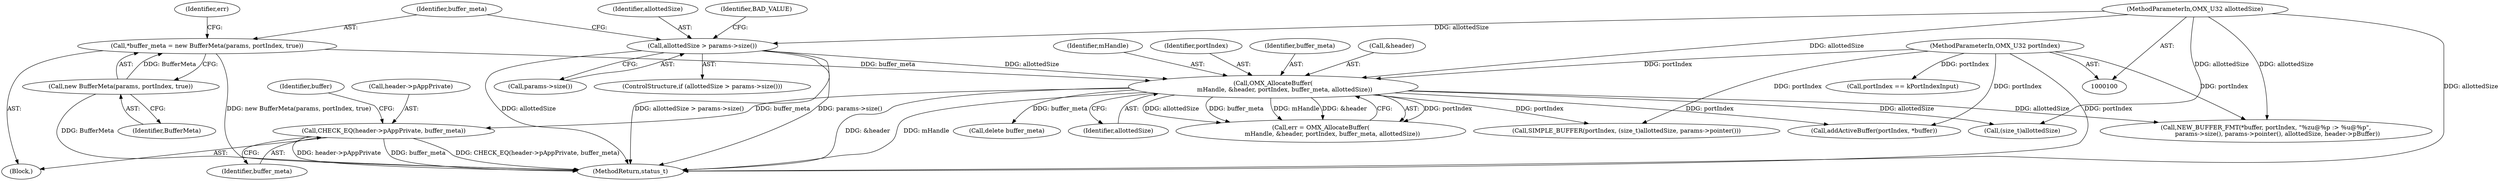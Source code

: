 digraph "0_Android_b351eabb428c7ca85a34513c64601f437923d576_3@pointer" {
"1000156" [label="(Call,CHECK_EQ(header->pAppPrivate, buffer_meta))"];
"1000123" [label="(Call,OMX_AllocateBuffer(\n            mHandle, &header, portIndex, buffer_meta, allottedSize))"];
"1000101" [label="(MethodParameterIn,OMX_U32 portIndex)"];
"1000115" [label="(Call,*buffer_meta = new BufferMeta(params, portIndex, true))"];
"1000117" [label="(Call,new BufferMeta(params, portIndex, true))"];
"1000108" [label="(Call,allottedSize > params->size())"];
"1000104" [label="(MethodParameterIn,OMX_U32 allottedSize)"];
"1000124" [label="(Identifier,mHandle)"];
"1000117" [label="(Call,new BufferMeta(params, portIndex, true))"];
"1000122" [label="(Identifier,err)"];
"1000109" [label="(Identifier,allottedSize)"];
"1000101" [label="(MethodParameterIn,OMX_U32 portIndex)"];
"1000116" [label="(Identifier,buffer_meta)"];
"1000138" [label="(Call,SIMPLE_BUFFER(portIndex, (size_t)allottedSize, params->pointer()))"];
"1000110" [label="(Call,params->size())"];
"1000105" [label="(Block,)"];
"1000144" [label="(Call,delete buffer_meta)"];
"1000129" [label="(Identifier,allottedSize)"];
"1000176" [label="(Call,portIndex == kPortIndexInput)"];
"1000115" [label="(Call,*buffer_meta = new BufferMeta(params, portIndex, true))"];
"1000197" [label="(MethodReturn,status_t)"];
"1000118" [label="(Identifier,BufferMeta)"];
"1000104" [label="(MethodParameterIn,OMX_U32 allottedSize)"];
"1000127" [label="(Identifier,portIndex)"];
"1000184" [label="(Call,NEW_BUFFER_FMT(*buffer, portIndex, \"%zu@%p :> %u@%p\",\n            params->size(), params->pointer(), allottedSize, header->pBuffer))"];
"1000156" [label="(Call,CHECK_EQ(header->pAppPrivate, buffer_meta))"];
"1000157" [label="(Call,header->pAppPrivate)"];
"1000166" [label="(Call,addActiveBuffer(portIndex, *buffer))"];
"1000113" [label="(Identifier,BAD_VALUE)"];
"1000128" [label="(Identifier,buffer_meta)"];
"1000121" [label="(Call,err = OMX_AllocateBuffer(\n            mHandle, &header, portIndex, buffer_meta, allottedSize))"];
"1000140" [label="(Call,(size_t)allottedSize)"];
"1000163" [label="(Identifier,buffer)"];
"1000125" [label="(Call,&header)"];
"1000107" [label="(ControlStructure,if (allottedSize > params->size()))"];
"1000160" [label="(Identifier,buffer_meta)"];
"1000123" [label="(Call,OMX_AllocateBuffer(\n            mHandle, &header, portIndex, buffer_meta, allottedSize))"];
"1000108" [label="(Call,allottedSize > params->size())"];
"1000156" -> "1000105"  [label="AST: "];
"1000156" -> "1000160"  [label="CFG: "];
"1000157" -> "1000156"  [label="AST: "];
"1000160" -> "1000156"  [label="AST: "];
"1000163" -> "1000156"  [label="CFG: "];
"1000156" -> "1000197"  [label="DDG: header->pAppPrivate"];
"1000156" -> "1000197"  [label="DDG: buffer_meta"];
"1000156" -> "1000197"  [label="DDG: CHECK_EQ(header->pAppPrivate, buffer_meta)"];
"1000123" -> "1000156"  [label="DDG: buffer_meta"];
"1000123" -> "1000121"  [label="AST: "];
"1000123" -> "1000129"  [label="CFG: "];
"1000124" -> "1000123"  [label="AST: "];
"1000125" -> "1000123"  [label="AST: "];
"1000127" -> "1000123"  [label="AST: "];
"1000128" -> "1000123"  [label="AST: "];
"1000129" -> "1000123"  [label="AST: "];
"1000121" -> "1000123"  [label="CFG: "];
"1000123" -> "1000197"  [label="DDG: &header"];
"1000123" -> "1000197"  [label="DDG: mHandle"];
"1000123" -> "1000121"  [label="DDG: portIndex"];
"1000123" -> "1000121"  [label="DDG: allottedSize"];
"1000123" -> "1000121"  [label="DDG: buffer_meta"];
"1000123" -> "1000121"  [label="DDG: mHandle"];
"1000123" -> "1000121"  [label="DDG: &header"];
"1000101" -> "1000123"  [label="DDG: portIndex"];
"1000115" -> "1000123"  [label="DDG: buffer_meta"];
"1000108" -> "1000123"  [label="DDG: allottedSize"];
"1000104" -> "1000123"  [label="DDG: allottedSize"];
"1000123" -> "1000138"  [label="DDG: portIndex"];
"1000123" -> "1000140"  [label="DDG: allottedSize"];
"1000123" -> "1000144"  [label="DDG: buffer_meta"];
"1000123" -> "1000166"  [label="DDG: portIndex"];
"1000123" -> "1000184"  [label="DDG: allottedSize"];
"1000101" -> "1000100"  [label="AST: "];
"1000101" -> "1000197"  [label="DDG: portIndex"];
"1000101" -> "1000138"  [label="DDG: portIndex"];
"1000101" -> "1000166"  [label="DDG: portIndex"];
"1000101" -> "1000176"  [label="DDG: portIndex"];
"1000101" -> "1000184"  [label="DDG: portIndex"];
"1000115" -> "1000105"  [label="AST: "];
"1000115" -> "1000117"  [label="CFG: "];
"1000116" -> "1000115"  [label="AST: "];
"1000117" -> "1000115"  [label="AST: "];
"1000122" -> "1000115"  [label="CFG: "];
"1000115" -> "1000197"  [label="DDG: new BufferMeta(params, portIndex, true)"];
"1000117" -> "1000115"  [label="DDG: BufferMeta"];
"1000117" -> "1000118"  [label="CFG: "];
"1000118" -> "1000117"  [label="AST: "];
"1000117" -> "1000197"  [label="DDG: BufferMeta"];
"1000108" -> "1000107"  [label="AST: "];
"1000108" -> "1000110"  [label="CFG: "];
"1000109" -> "1000108"  [label="AST: "];
"1000110" -> "1000108"  [label="AST: "];
"1000113" -> "1000108"  [label="CFG: "];
"1000116" -> "1000108"  [label="CFG: "];
"1000108" -> "1000197"  [label="DDG: allottedSize > params->size()"];
"1000108" -> "1000197"  [label="DDG: params->size()"];
"1000108" -> "1000197"  [label="DDG: allottedSize"];
"1000104" -> "1000108"  [label="DDG: allottedSize"];
"1000104" -> "1000100"  [label="AST: "];
"1000104" -> "1000197"  [label="DDG: allottedSize"];
"1000104" -> "1000140"  [label="DDG: allottedSize"];
"1000104" -> "1000184"  [label="DDG: allottedSize"];
}
